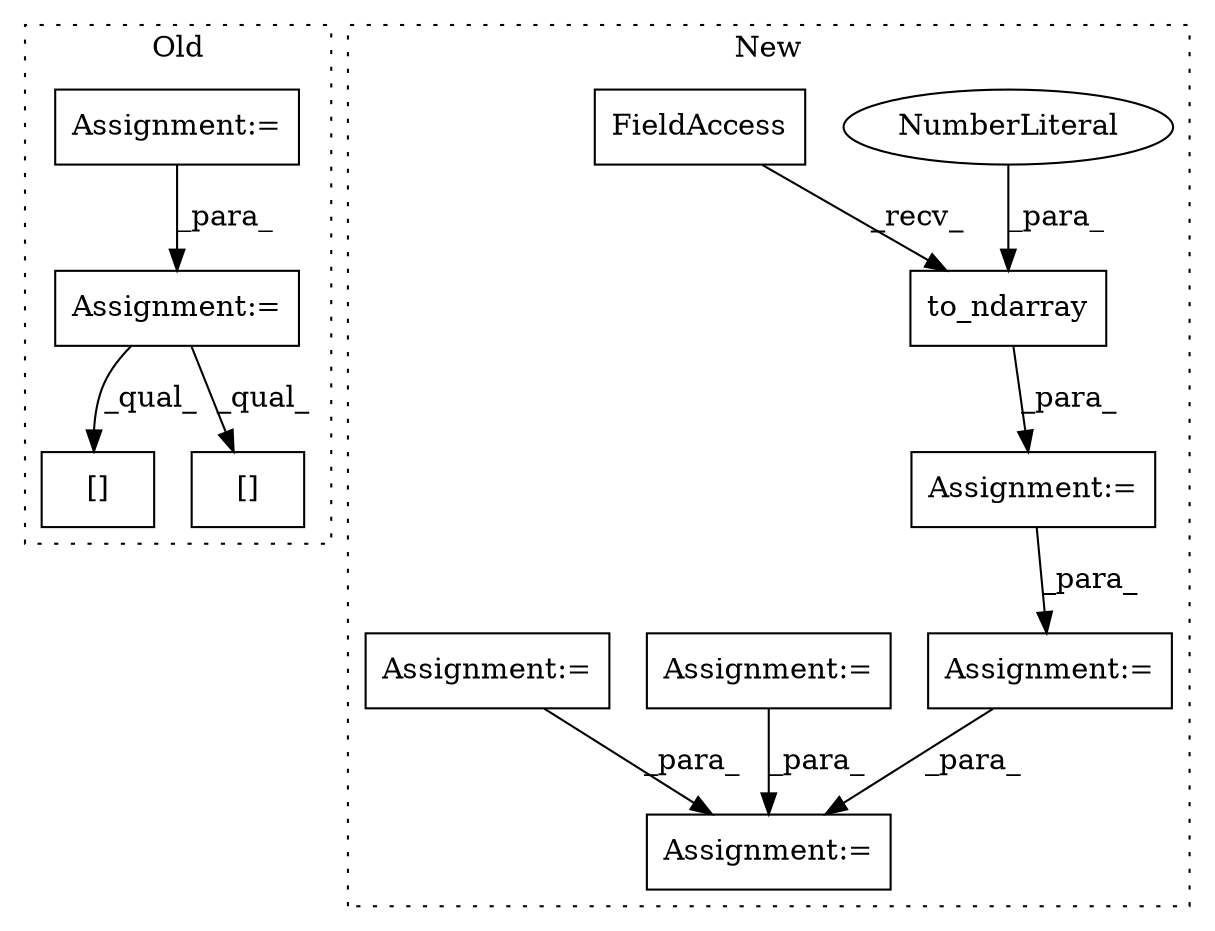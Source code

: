 digraph G {
subgraph cluster0 {
1 [label="[]" a="2" s="9527,9589" l="47,2" shape="box"];
9 [label="Assignment:=" a="7" s="9131" l="1" shape="box"];
10 [label="[]" a="2" s="9628,9684" l="41,2" shape="box"];
12 [label="Assignment:=" a="7" s="9091" l="1" shape="box"];
label = "Old";
style="dotted";
}
subgraph cluster1 {
2 [label="to_ndarray" a="32" s="8871,8888" l="11,1" shape="box"];
3 [label="NumberLiteral" a="34" s="8887" l="1" shape="ellipse"];
4 [label="Assignment:=" a="7" s="10527" l="2" shape="box"];
5 [label="FieldAccess" a="22" s="8853" l="9" shape="box"];
6 [label="Assignment:=" a="7" s="8852" l="1" shape="box"];
7 [label="Assignment:=" a="7" s="9111" l="1" shape="box"];
8 [label="Assignment:=" a="7" s="8941" l="1" shape="box"];
11 [label="Assignment:=" a="7" s="9171" l="1" shape="box"];
label = "New";
style="dotted";
}
2 -> 6 [label="_para_"];
3 -> 2 [label="_para_"];
5 -> 2 [label="_recv_"];
6 -> 8 [label="_para_"];
7 -> 4 [label="_para_"];
8 -> 4 [label="_para_"];
9 -> 1 [label="_qual_"];
9 -> 10 [label="_qual_"];
11 -> 4 [label="_para_"];
12 -> 9 [label="_para_"];
}